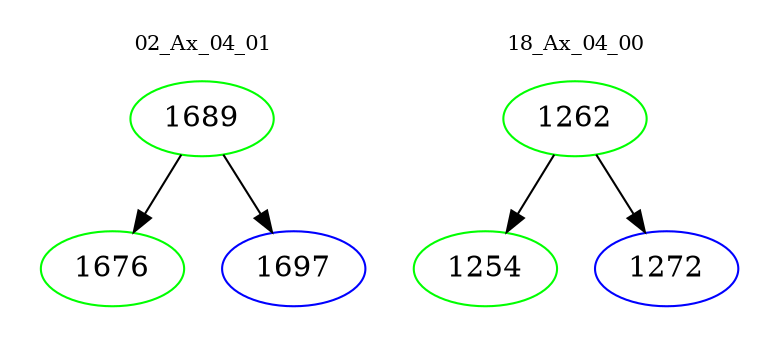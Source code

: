 digraph{
subgraph cluster_0 {
color = white
label = "02_Ax_04_01";
fontsize=10;
T0_1689 [label="1689", color="green"]
T0_1689 -> T0_1676 [color="black"]
T0_1676 [label="1676", color="green"]
T0_1689 -> T0_1697 [color="black"]
T0_1697 [label="1697", color="blue"]
}
subgraph cluster_1 {
color = white
label = "18_Ax_04_00";
fontsize=10;
T1_1262 [label="1262", color="green"]
T1_1262 -> T1_1254 [color="black"]
T1_1254 [label="1254", color="green"]
T1_1262 -> T1_1272 [color="black"]
T1_1272 [label="1272", color="blue"]
}
}
